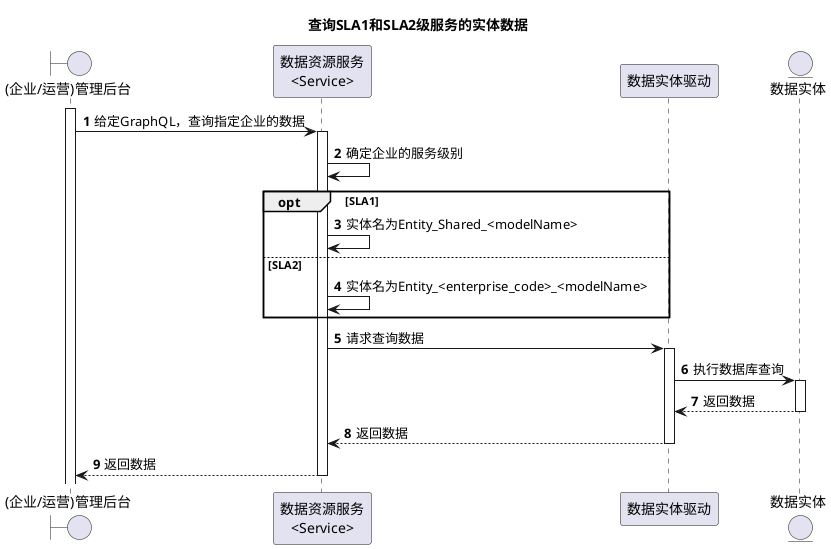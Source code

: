 @startuml

title 查询SLA1和SLA2级服务的实体数据

boundary "(企业/运营)管理后台" as adminWeb
participant "数据资源服务\n<Service>" as resService
participant 数据实体驱动 as dataDriver
entity "数据实体" as dataEntity

autonumber
activate adminWeb
adminWeb->resService: 给定GraphQL，查询指定企业的数据
activate resService
resService -> resService: 确定企业的服务级别
opt SLA1
    resService->resService: 实体名为Entity_Shared_<modelName>

else SLA2
    resService->resService: 实体名为Entity_<enterprise_code>_<modelName>

end

resService->dataDriver: 请求查询数据
activate dataDriver
dataDriver -> dataEntity: 执行数据库查询
activate dataEntity
return 返回数据
return 返回数据
return 返回数据
@enduml